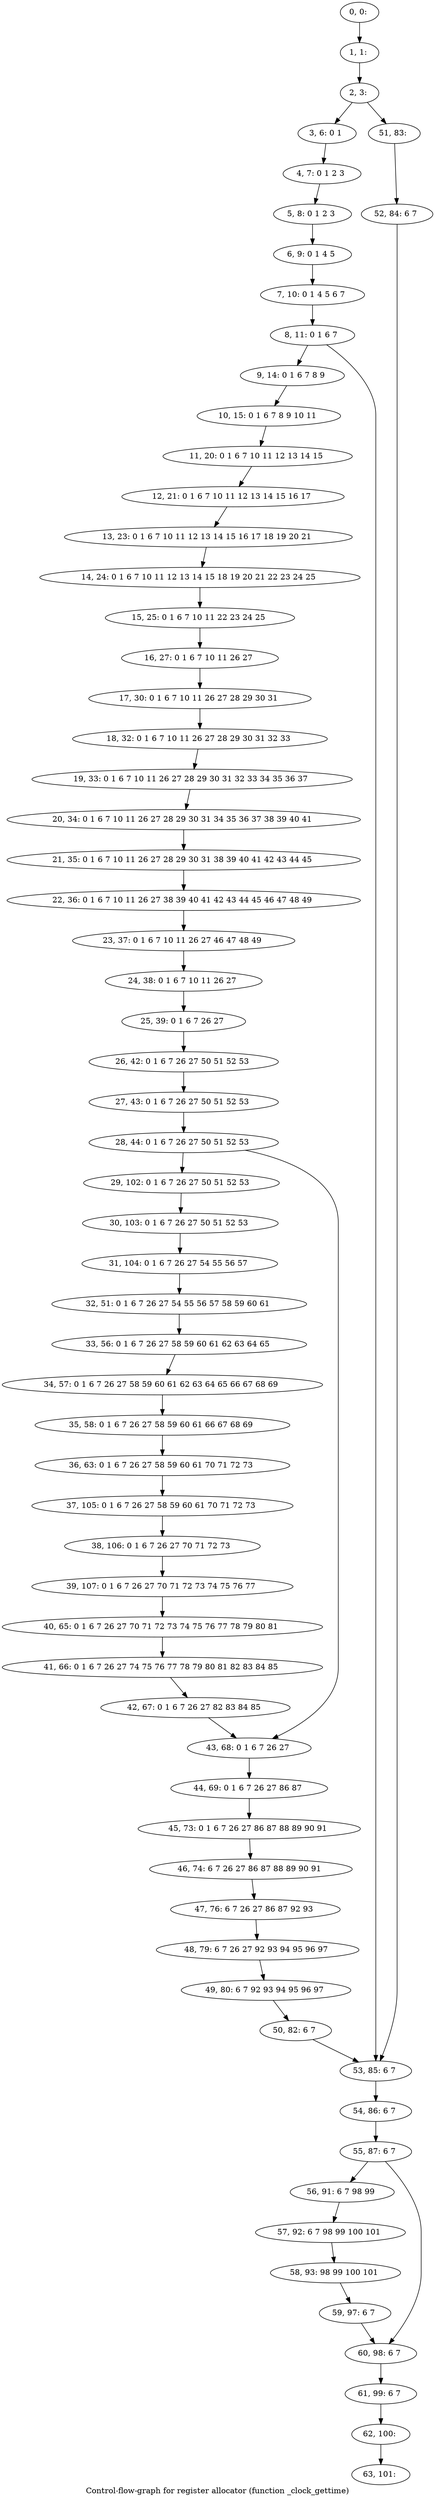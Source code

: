 digraph G {
graph [label="Control-flow-graph for register allocator (function _clock_gettime)"]
0[label="0, 0: "];
1[label="1, 1: "];
2[label="2, 3: "];
3[label="3, 6: 0 1 "];
4[label="4, 7: 0 1 2 3 "];
5[label="5, 8: 0 1 2 3 "];
6[label="6, 9: 0 1 4 5 "];
7[label="7, 10: 0 1 4 5 6 7 "];
8[label="8, 11: 0 1 6 7 "];
9[label="9, 14: 0 1 6 7 8 9 "];
10[label="10, 15: 0 1 6 7 8 9 10 11 "];
11[label="11, 20: 0 1 6 7 10 11 12 13 14 15 "];
12[label="12, 21: 0 1 6 7 10 11 12 13 14 15 16 17 "];
13[label="13, 23: 0 1 6 7 10 11 12 13 14 15 16 17 18 19 20 21 "];
14[label="14, 24: 0 1 6 7 10 11 12 13 14 15 18 19 20 21 22 23 24 25 "];
15[label="15, 25: 0 1 6 7 10 11 22 23 24 25 "];
16[label="16, 27: 0 1 6 7 10 11 26 27 "];
17[label="17, 30: 0 1 6 7 10 11 26 27 28 29 30 31 "];
18[label="18, 32: 0 1 6 7 10 11 26 27 28 29 30 31 32 33 "];
19[label="19, 33: 0 1 6 7 10 11 26 27 28 29 30 31 32 33 34 35 36 37 "];
20[label="20, 34: 0 1 6 7 10 11 26 27 28 29 30 31 34 35 36 37 38 39 40 41 "];
21[label="21, 35: 0 1 6 7 10 11 26 27 28 29 30 31 38 39 40 41 42 43 44 45 "];
22[label="22, 36: 0 1 6 7 10 11 26 27 38 39 40 41 42 43 44 45 46 47 48 49 "];
23[label="23, 37: 0 1 6 7 10 11 26 27 46 47 48 49 "];
24[label="24, 38: 0 1 6 7 10 11 26 27 "];
25[label="25, 39: 0 1 6 7 26 27 "];
26[label="26, 42: 0 1 6 7 26 27 50 51 52 53 "];
27[label="27, 43: 0 1 6 7 26 27 50 51 52 53 "];
28[label="28, 44: 0 1 6 7 26 27 50 51 52 53 "];
29[label="29, 102: 0 1 6 7 26 27 50 51 52 53 "];
30[label="30, 103: 0 1 6 7 26 27 50 51 52 53 "];
31[label="31, 104: 0 1 6 7 26 27 54 55 56 57 "];
32[label="32, 51: 0 1 6 7 26 27 54 55 56 57 58 59 60 61 "];
33[label="33, 56: 0 1 6 7 26 27 58 59 60 61 62 63 64 65 "];
34[label="34, 57: 0 1 6 7 26 27 58 59 60 61 62 63 64 65 66 67 68 69 "];
35[label="35, 58: 0 1 6 7 26 27 58 59 60 61 66 67 68 69 "];
36[label="36, 63: 0 1 6 7 26 27 58 59 60 61 70 71 72 73 "];
37[label="37, 105: 0 1 6 7 26 27 58 59 60 61 70 71 72 73 "];
38[label="38, 106: 0 1 6 7 26 27 70 71 72 73 "];
39[label="39, 107: 0 1 6 7 26 27 70 71 72 73 74 75 76 77 "];
40[label="40, 65: 0 1 6 7 26 27 70 71 72 73 74 75 76 77 78 79 80 81 "];
41[label="41, 66: 0 1 6 7 26 27 74 75 76 77 78 79 80 81 82 83 84 85 "];
42[label="42, 67: 0 1 6 7 26 27 82 83 84 85 "];
43[label="43, 68: 0 1 6 7 26 27 "];
44[label="44, 69: 0 1 6 7 26 27 86 87 "];
45[label="45, 73: 0 1 6 7 26 27 86 87 88 89 90 91 "];
46[label="46, 74: 6 7 26 27 86 87 88 89 90 91 "];
47[label="47, 76: 6 7 26 27 86 87 92 93 "];
48[label="48, 79: 6 7 26 27 92 93 94 95 96 97 "];
49[label="49, 80: 6 7 92 93 94 95 96 97 "];
50[label="50, 82: 6 7 "];
51[label="51, 83: "];
52[label="52, 84: 6 7 "];
53[label="53, 85: 6 7 "];
54[label="54, 86: 6 7 "];
55[label="55, 87: 6 7 "];
56[label="56, 91: 6 7 98 99 "];
57[label="57, 92: 6 7 98 99 100 101 "];
58[label="58, 93: 98 99 100 101 "];
59[label="59, 97: 6 7 "];
60[label="60, 98: 6 7 "];
61[label="61, 99: 6 7 "];
62[label="62, 100: "];
63[label="63, 101: "];
0->1 ;
1->2 ;
2->3 ;
2->51 ;
3->4 ;
4->5 ;
5->6 ;
6->7 ;
7->8 ;
8->9 ;
8->53 ;
9->10 ;
10->11 ;
11->12 ;
12->13 ;
13->14 ;
14->15 ;
15->16 ;
16->17 ;
17->18 ;
18->19 ;
19->20 ;
20->21 ;
21->22 ;
22->23 ;
23->24 ;
24->25 ;
25->26 ;
26->27 ;
27->28 ;
28->29 ;
28->43 ;
29->30 ;
30->31 ;
31->32 ;
32->33 ;
33->34 ;
34->35 ;
35->36 ;
36->37 ;
37->38 ;
38->39 ;
39->40 ;
40->41 ;
41->42 ;
42->43 ;
43->44 ;
44->45 ;
45->46 ;
46->47 ;
47->48 ;
48->49 ;
49->50 ;
50->53 ;
51->52 ;
52->53 ;
53->54 ;
54->55 ;
55->56 ;
55->60 ;
56->57 ;
57->58 ;
58->59 ;
59->60 ;
60->61 ;
61->62 ;
62->63 ;
}
